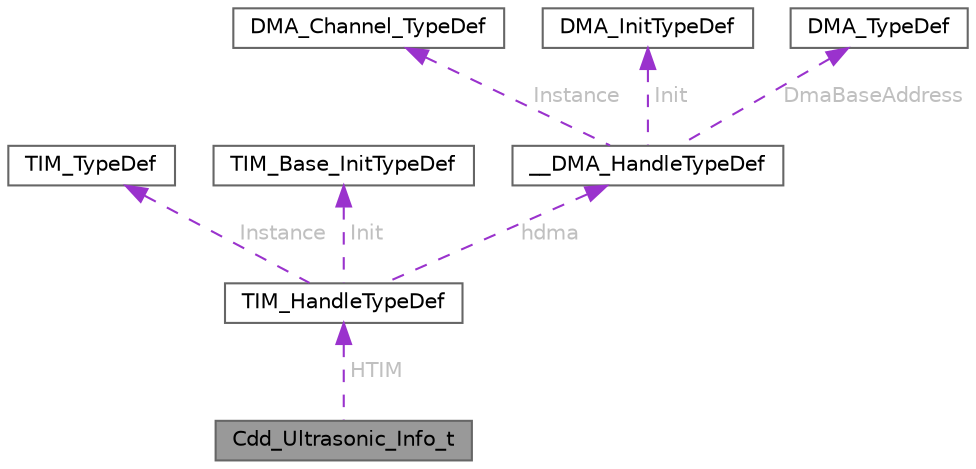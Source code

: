 digraph "Cdd_Ultrasonic_Info_t"
{
 // LATEX_PDF_SIZE
  bgcolor="transparent";
  edge [fontname=Helvetica,fontsize=10,labelfontname=Helvetica,labelfontsize=10];
  node [fontname=Helvetica,fontsize=10,shape=box,height=0.2,width=0.4];
  Node1 [id="Node000001",label="Cdd_Ultrasonic_Info_t",height=0.2,width=0.4,color="gray40", fillcolor="grey60", style="filled", fontcolor="black",tooltip=" "];
  Node2 -> Node1 [id="edge1_Node000001_Node000002",dir="back",color="darkorchid3",style="dashed",tooltip=" ",label=" HTIM",fontcolor="grey" ];
  Node2 [id="Node000002",label="TIM_HandleTypeDef",height=0.2,width=0.4,color="gray40", fillcolor="white", style="filled",URL="$struct_t_i_m___handle_type_def.html",tooltip="TIM Time Base Handle Structure definition."];
  Node3 -> Node2 [id="edge2_Node000002_Node000003",dir="back",color="darkorchid3",style="dashed",tooltip=" ",label=" Instance",fontcolor="grey" ];
  Node3 [id="Node000003",label="TIM_TypeDef",height=0.2,width=0.4,color="gray40", fillcolor="white", style="filled",URL="$struct_t_i_m___type_def.html",tooltip="TIM."];
  Node4 -> Node2 [id="edge3_Node000002_Node000004",dir="back",color="darkorchid3",style="dashed",tooltip=" ",label=" Init",fontcolor="grey" ];
  Node4 [id="Node000004",label="TIM_Base_InitTypeDef",height=0.2,width=0.4,color="gray40", fillcolor="white", style="filled",URL="$struct_t_i_m___base___init_type_def.html",tooltip="TIM Time base Configuration Structure definition."];
  Node5 -> Node2 [id="edge4_Node000002_Node000005",dir="back",color="darkorchid3",style="dashed",tooltip=" ",label=" hdma",fontcolor="grey" ];
  Node5 [id="Node000005",label="__DMA_HandleTypeDef",height=0.2,width=0.4,color="gray40", fillcolor="white", style="filled",URL="$struct_____d_m_a___handle_type_def.html",tooltip="DMA handle Structure definition"];
  Node6 -> Node5 [id="edge5_Node000005_Node000006",dir="back",color="darkorchid3",style="dashed",tooltip=" ",label=" Instance",fontcolor="grey" ];
  Node6 [id="Node000006",label="DMA_Channel_TypeDef",height=0.2,width=0.4,color="gray40", fillcolor="white", style="filled",URL="$struct_d_m_a___channel___type_def.html",tooltip="DMA Controller."];
  Node7 -> Node5 [id="edge6_Node000005_Node000007",dir="back",color="darkorchid3",style="dashed",tooltip=" ",label=" Init",fontcolor="grey" ];
  Node7 [id="Node000007",label="DMA_InitTypeDef",height=0.2,width=0.4,color="gray40", fillcolor="white", style="filled",URL="$struct_d_m_a___init_type_def.html",tooltip="DMA Configuration Structure definition"];
  Node8 -> Node5 [id="edge7_Node000005_Node000008",dir="back",color="darkorchid3",style="dashed",tooltip=" ",label=" DmaBaseAddress",fontcolor="grey" ];
  Node8 [id="Node000008",label="DMA_TypeDef",height=0.2,width=0.4,color="gray40", fillcolor="white", style="filled",URL="$struct_d_m_a___type_def.html",tooltip=" "];
}
